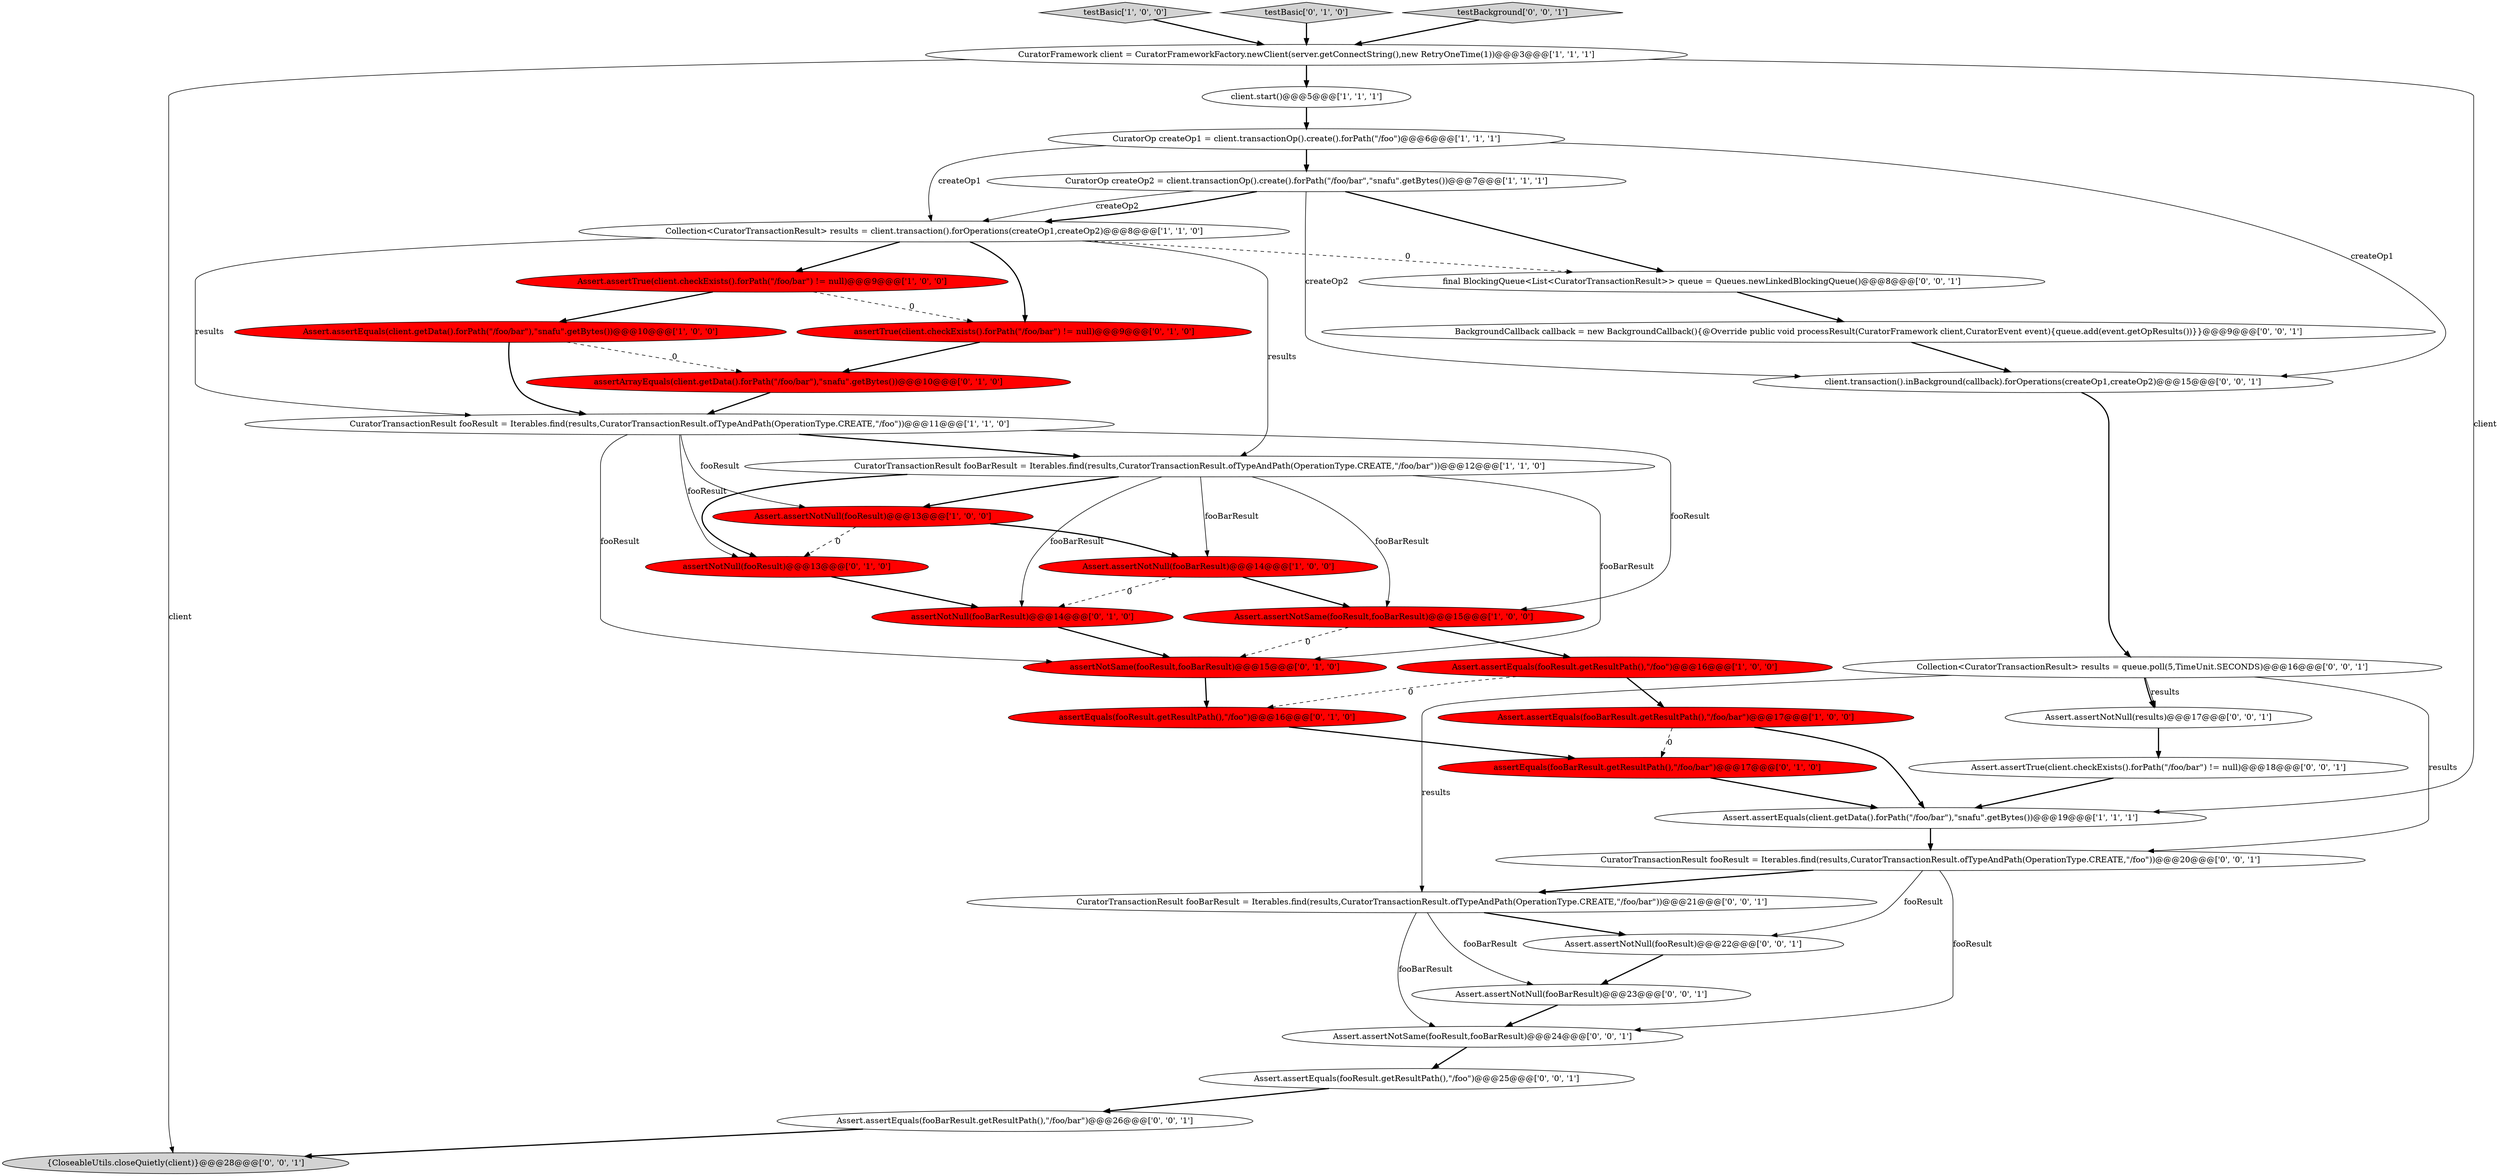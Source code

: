 digraph {
2 [style = filled, label = "testBasic['1', '0', '0']", fillcolor = lightgray, shape = diamond image = "AAA0AAABBB1BBB"];
29 [style = filled, label = "CuratorTransactionResult fooResult = Iterables.find(results,CuratorTransactionResult.ofTypeAndPath(OperationType.CREATE,\"/foo\"))@@@20@@@['0', '0', '1']", fillcolor = white, shape = ellipse image = "AAA0AAABBB3BBB"];
27 [style = filled, label = "CuratorTransactionResult fooBarResult = Iterables.find(results,CuratorTransactionResult.ofTypeAndPath(OperationType.CREATE,\"/foo/bar\"))@@@21@@@['0', '0', '1']", fillcolor = white, shape = ellipse image = "AAA0AAABBB3BBB"];
7 [style = filled, label = "CuratorOp createOp2 = client.transactionOp().create().forPath(\"/foo/bar\",\"snafu\".getBytes())@@@7@@@['1', '1', '1']", fillcolor = white, shape = ellipse image = "AAA0AAABBB1BBB"];
8 [style = filled, label = "Assert.assertEquals(fooBarResult.getResultPath(),\"/foo/bar\")@@@17@@@['1', '0', '0']", fillcolor = red, shape = ellipse image = "AAA1AAABBB1BBB"];
38 [style = filled, label = "client.transaction().inBackground(callback).forOperations(createOp1,createOp2)@@@15@@@['0', '0', '1']", fillcolor = white, shape = ellipse image = "AAA0AAABBB3BBB"];
4 [style = filled, label = "Assert.assertNotNull(fooResult)@@@13@@@['1', '0', '0']", fillcolor = red, shape = ellipse image = "AAA1AAABBB1BBB"];
24 [style = filled, label = "Assert.assertEquals(fooResult.getResultPath(),\"/foo\")@@@25@@@['0', '0', '1']", fillcolor = white, shape = ellipse image = "AAA0AAABBB3BBB"];
14 [style = filled, label = "CuratorOp createOp1 = client.transactionOp().create().forPath(\"/foo\")@@@6@@@['1', '1', '1']", fillcolor = white, shape = ellipse image = "AAA0AAABBB1BBB"];
23 [style = filled, label = "assertEquals(fooBarResult.getResultPath(),\"/foo/bar\")@@@17@@@['0', '1', '0']", fillcolor = red, shape = ellipse image = "AAA1AAABBB2BBB"];
34 [style = filled, label = "final BlockingQueue<List<CuratorTransactionResult>> queue = Queues.newLinkedBlockingQueue()@@@8@@@['0', '0', '1']", fillcolor = white, shape = ellipse image = "AAA0AAABBB3BBB"];
35 [style = filled, label = "Assert.assertNotSame(fooResult,fooBarResult)@@@24@@@['0', '0', '1']", fillcolor = white, shape = ellipse image = "AAA0AAABBB3BBB"];
12 [style = filled, label = "Assert.assertNotSame(fooResult,fooBarResult)@@@15@@@['1', '0', '0']", fillcolor = red, shape = ellipse image = "AAA1AAABBB1BBB"];
21 [style = filled, label = "assertNotSame(fooResult,fooBarResult)@@@15@@@['0', '1', '0']", fillcolor = red, shape = ellipse image = "AAA1AAABBB2BBB"];
37 [style = filled, label = "Assert.assertNotNull(fooResult)@@@22@@@['0', '0', '1']", fillcolor = white, shape = ellipse image = "AAA0AAABBB3BBB"];
28 [style = filled, label = "{CloseableUtils.closeQuietly(client)}@@@28@@@['0', '0', '1']", fillcolor = lightgray, shape = ellipse image = "AAA0AAABBB3BBB"];
3 [style = filled, label = "Assert.assertEquals(client.getData().forPath(\"/foo/bar\"),\"snafu\".getBytes())@@@19@@@['1', '1', '1']", fillcolor = white, shape = ellipse image = "AAA0AAABBB1BBB"];
11 [style = filled, label = "Collection<CuratorTransactionResult> results = client.transaction().forOperations(createOp1,createOp2)@@@8@@@['1', '1', '0']", fillcolor = white, shape = ellipse image = "AAA0AAABBB1BBB"];
18 [style = filled, label = "assertNotNull(fooResult)@@@13@@@['0', '1', '0']", fillcolor = red, shape = ellipse image = "AAA1AAABBB2BBB"];
5 [style = filled, label = "Assert.assertTrue(client.checkExists().forPath(\"/foo/bar\") != null)@@@9@@@['1', '0', '0']", fillcolor = red, shape = ellipse image = "AAA1AAABBB1BBB"];
30 [style = filled, label = "Collection<CuratorTransactionResult> results = queue.poll(5,TimeUnit.SECONDS)@@@16@@@['0', '0', '1']", fillcolor = white, shape = ellipse image = "AAA0AAABBB3BBB"];
16 [style = filled, label = "assertNotNull(fooBarResult)@@@14@@@['0', '1', '0']", fillcolor = red, shape = ellipse image = "AAA1AAABBB2BBB"];
9 [style = filled, label = "Assert.assertEquals(fooResult.getResultPath(),\"/foo\")@@@16@@@['1', '0', '0']", fillcolor = red, shape = ellipse image = "AAA1AAABBB1BBB"];
17 [style = filled, label = "assertTrue(client.checkExists().forPath(\"/foo/bar\") != null)@@@9@@@['0', '1', '0']", fillcolor = red, shape = ellipse image = "AAA1AAABBB2BBB"];
19 [style = filled, label = "assertArrayEquals(client.getData().forPath(\"/foo/bar\"),\"snafu\".getBytes())@@@10@@@['0', '1', '0']", fillcolor = red, shape = ellipse image = "AAA1AAABBB2BBB"];
20 [style = filled, label = "testBasic['0', '1', '0']", fillcolor = lightgray, shape = diamond image = "AAA0AAABBB2BBB"];
13 [style = filled, label = "Assert.assertEquals(client.getData().forPath(\"/foo/bar\"),\"snafu\".getBytes())@@@10@@@['1', '0', '0']", fillcolor = red, shape = ellipse image = "AAA1AAABBB1BBB"];
25 [style = filled, label = "Assert.assertNotNull(fooBarResult)@@@23@@@['0', '0', '1']", fillcolor = white, shape = ellipse image = "AAA0AAABBB3BBB"];
33 [style = filled, label = "Assert.assertEquals(fooBarResult.getResultPath(),\"/foo/bar\")@@@26@@@['0', '0', '1']", fillcolor = white, shape = ellipse image = "AAA0AAABBB3BBB"];
1 [style = filled, label = "CuratorTransactionResult fooBarResult = Iterables.find(results,CuratorTransactionResult.ofTypeAndPath(OperationType.CREATE,\"/foo/bar\"))@@@12@@@['1', '1', '0']", fillcolor = white, shape = ellipse image = "AAA0AAABBB1BBB"];
31 [style = filled, label = "testBackground['0', '0', '1']", fillcolor = lightgray, shape = diamond image = "AAA0AAABBB3BBB"];
22 [style = filled, label = "assertEquals(fooResult.getResultPath(),\"/foo\")@@@16@@@['0', '1', '0']", fillcolor = red, shape = ellipse image = "AAA1AAABBB2BBB"];
36 [style = filled, label = "Assert.assertNotNull(results)@@@17@@@['0', '0', '1']", fillcolor = white, shape = ellipse image = "AAA0AAABBB3BBB"];
6 [style = filled, label = "client.start()@@@5@@@['1', '1', '1']", fillcolor = white, shape = ellipse image = "AAA0AAABBB1BBB"];
26 [style = filled, label = "BackgroundCallback callback = new BackgroundCallback(){@Override public void processResult(CuratorFramework client,CuratorEvent event){queue.add(event.getOpResults())}}@@@9@@@['0', '0', '1']", fillcolor = white, shape = ellipse image = "AAA0AAABBB3BBB"];
32 [style = filled, label = "Assert.assertTrue(client.checkExists().forPath(\"/foo/bar\") != null)@@@18@@@['0', '0', '1']", fillcolor = white, shape = ellipse image = "AAA0AAABBB3BBB"];
10 [style = filled, label = "CuratorFramework client = CuratorFrameworkFactory.newClient(server.getConnectString(),new RetryOneTime(1))@@@3@@@['1', '1', '1']", fillcolor = white, shape = ellipse image = "AAA0AAABBB1BBB"];
15 [style = filled, label = "Assert.assertNotNull(fooBarResult)@@@14@@@['1', '0', '0']", fillcolor = red, shape = ellipse image = "AAA1AAABBB1BBB"];
0 [style = filled, label = "CuratorTransactionResult fooResult = Iterables.find(results,CuratorTransactionResult.ofTypeAndPath(OperationType.CREATE,\"/foo\"))@@@11@@@['1', '1', '0']", fillcolor = white, shape = ellipse image = "AAA0AAABBB1BBB"];
14->11 [style = solid, label="createOp1"];
4->18 [style = dashed, label="0"];
1->4 [style = bold, label=""];
15->16 [style = dashed, label="0"];
7->11 [style = bold, label=""];
1->12 [style = solid, label="fooBarResult"];
30->27 [style = solid, label="results"];
11->34 [style = dashed, label="0"];
1->16 [style = solid, label="fooBarResult"];
33->28 [style = bold, label=""];
37->25 [style = bold, label=""];
0->4 [style = solid, label="fooResult"];
8->3 [style = bold, label=""];
4->15 [style = bold, label=""];
8->23 [style = dashed, label="0"];
36->32 [style = bold, label=""];
1->18 [style = bold, label=""];
23->3 [style = bold, label=""];
30->36 [style = bold, label=""];
1->15 [style = solid, label="fooBarResult"];
9->22 [style = dashed, label="0"];
13->19 [style = dashed, label="0"];
12->9 [style = bold, label=""];
9->8 [style = bold, label=""];
2->10 [style = bold, label=""];
22->23 [style = bold, label=""];
10->6 [style = bold, label=""];
17->19 [style = bold, label=""];
25->35 [style = bold, label=""];
0->18 [style = solid, label="fooResult"];
30->36 [style = solid, label="results"];
19->0 [style = bold, label=""];
35->24 [style = bold, label=""];
14->7 [style = bold, label=""];
20->10 [style = bold, label=""];
7->11 [style = solid, label="createOp2"];
12->21 [style = dashed, label="0"];
6->14 [style = bold, label=""];
26->38 [style = bold, label=""];
24->33 [style = bold, label=""];
14->38 [style = solid, label="createOp1"];
29->27 [style = bold, label=""];
11->5 [style = bold, label=""];
27->37 [style = bold, label=""];
10->28 [style = solid, label="client"];
38->30 [style = bold, label=""];
7->34 [style = bold, label=""];
11->0 [style = solid, label="results"];
1->21 [style = solid, label="fooBarResult"];
29->37 [style = solid, label="fooResult"];
5->17 [style = dashed, label="0"];
34->26 [style = bold, label=""];
21->22 [style = bold, label=""];
31->10 [style = bold, label=""];
0->1 [style = bold, label=""];
16->21 [style = bold, label=""];
5->13 [style = bold, label=""];
10->3 [style = solid, label="client"];
7->38 [style = solid, label="createOp2"];
29->35 [style = solid, label="fooResult"];
11->17 [style = bold, label=""];
30->29 [style = solid, label="results"];
15->12 [style = bold, label=""];
0->12 [style = solid, label="fooResult"];
27->25 [style = solid, label="fooBarResult"];
32->3 [style = bold, label=""];
3->29 [style = bold, label=""];
27->35 [style = solid, label="fooBarResult"];
11->1 [style = solid, label="results"];
0->21 [style = solid, label="fooResult"];
13->0 [style = bold, label=""];
18->16 [style = bold, label=""];
}
